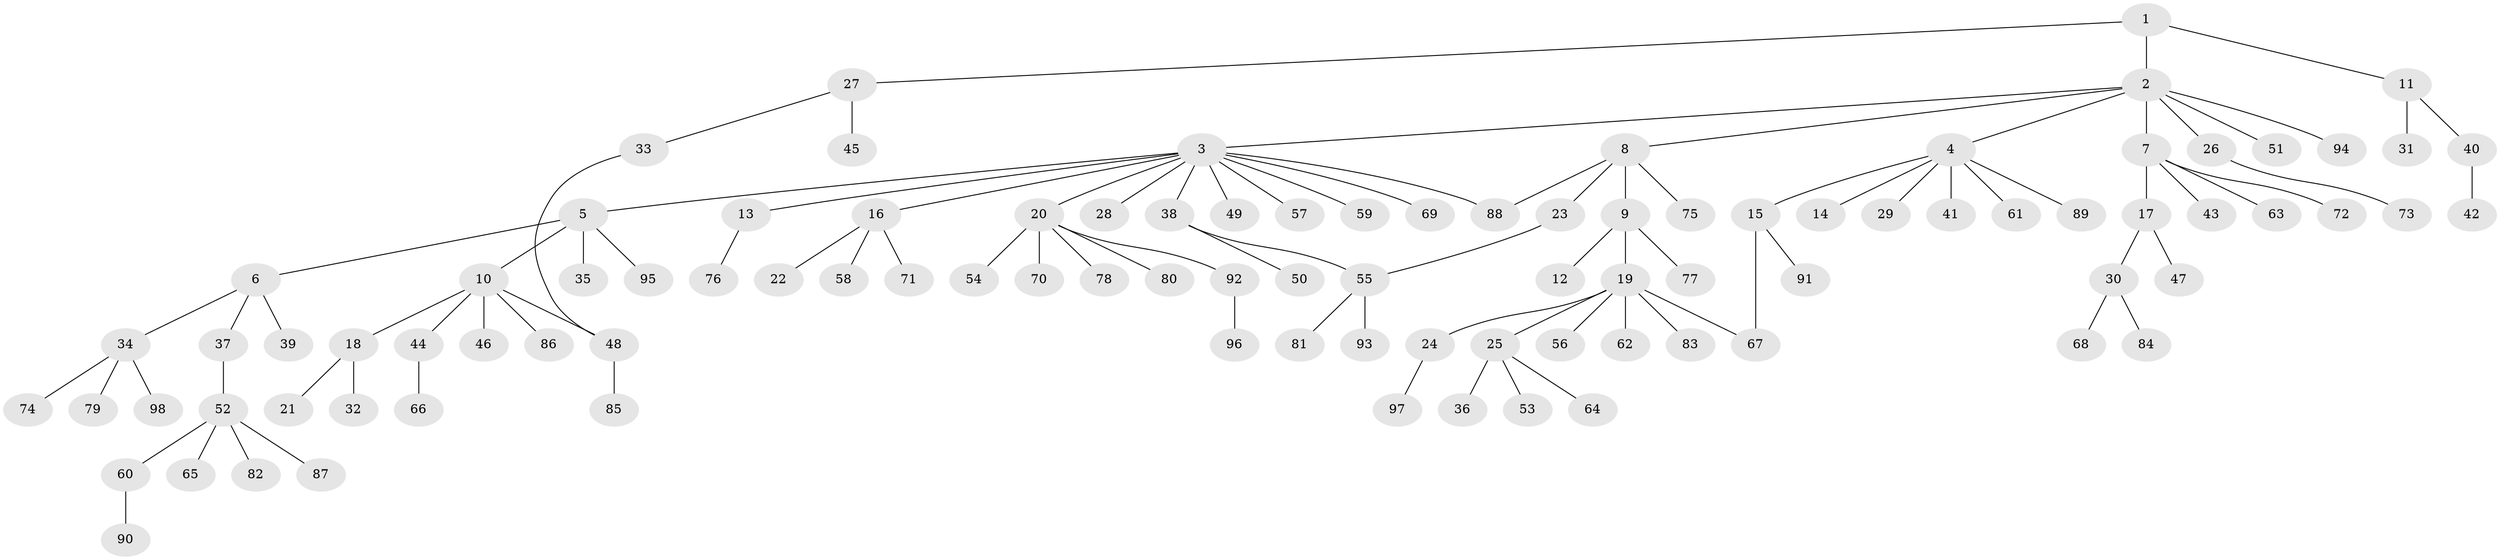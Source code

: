 // Generated by graph-tools (version 1.1) at 2025/11/02/27/25 16:11:14]
// undirected, 98 vertices, 101 edges
graph export_dot {
graph [start="1"]
  node [color=gray90,style=filled];
  1;
  2;
  3;
  4;
  5;
  6;
  7;
  8;
  9;
  10;
  11;
  12;
  13;
  14;
  15;
  16;
  17;
  18;
  19;
  20;
  21;
  22;
  23;
  24;
  25;
  26;
  27;
  28;
  29;
  30;
  31;
  32;
  33;
  34;
  35;
  36;
  37;
  38;
  39;
  40;
  41;
  42;
  43;
  44;
  45;
  46;
  47;
  48;
  49;
  50;
  51;
  52;
  53;
  54;
  55;
  56;
  57;
  58;
  59;
  60;
  61;
  62;
  63;
  64;
  65;
  66;
  67;
  68;
  69;
  70;
  71;
  72;
  73;
  74;
  75;
  76;
  77;
  78;
  79;
  80;
  81;
  82;
  83;
  84;
  85;
  86;
  87;
  88;
  89;
  90;
  91;
  92;
  93;
  94;
  95;
  96;
  97;
  98;
  1 -- 2;
  1 -- 11;
  1 -- 27;
  2 -- 3;
  2 -- 4;
  2 -- 7;
  2 -- 8;
  2 -- 26;
  2 -- 51;
  2 -- 94;
  3 -- 5;
  3 -- 13;
  3 -- 16;
  3 -- 20;
  3 -- 28;
  3 -- 38;
  3 -- 49;
  3 -- 57;
  3 -- 59;
  3 -- 69;
  3 -- 88;
  4 -- 14;
  4 -- 15;
  4 -- 29;
  4 -- 41;
  4 -- 61;
  4 -- 89;
  5 -- 6;
  5 -- 10;
  5 -- 35;
  5 -- 95;
  6 -- 34;
  6 -- 37;
  6 -- 39;
  7 -- 17;
  7 -- 43;
  7 -- 63;
  7 -- 72;
  8 -- 9;
  8 -- 23;
  8 -- 75;
  8 -- 88;
  9 -- 12;
  9 -- 19;
  9 -- 77;
  10 -- 18;
  10 -- 44;
  10 -- 46;
  10 -- 48;
  10 -- 86;
  11 -- 31;
  11 -- 40;
  13 -- 76;
  15 -- 67;
  15 -- 91;
  16 -- 22;
  16 -- 58;
  16 -- 71;
  17 -- 30;
  17 -- 47;
  18 -- 21;
  18 -- 32;
  19 -- 24;
  19 -- 25;
  19 -- 56;
  19 -- 62;
  19 -- 67;
  19 -- 83;
  20 -- 54;
  20 -- 70;
  20 -- 78;
  20 -- 80;
  20 -- 92;
  23 -- 55;
  24 -- 97;
  25 -- 36;
  25 -- 53;
  25 -- 64;
  26 -- 73;
  27 -- 33;
  27 -- 45;
  30 -- 68;
  30 -- 84;
  33 -- 48;
  34 -- 74;
  34 -- 79;
  34 -- 98;
  37 -- 52;
  38 -- 50;
  38 -- 55;
  40 -- 42;
  44 -- 66;
  48 -- 85;
  52 -- 60;
  52 -- 65;
  52 -- 82;
  52 -- 87;
  55 -- 81;
  55 -- 93;
  60 -- 90;
  92 -- 96;
}
